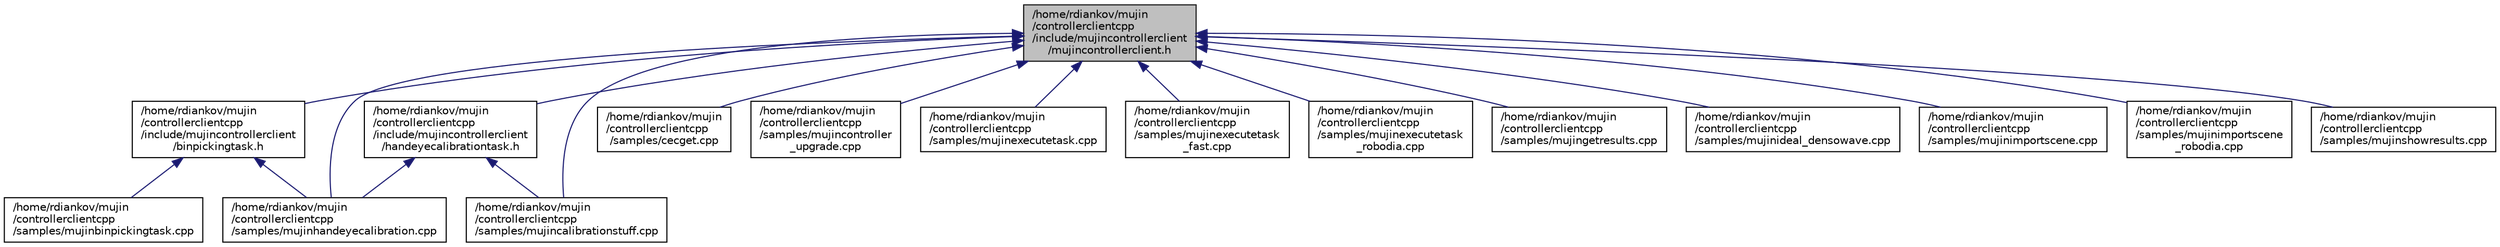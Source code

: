 digraph "/home/rdiankov/mujin/controllerclientcpp/include/mujincontrollerclient/mujincontrollerclient.h"
{
  bgcolor="transparent";
  edge [fontname="Helvetica",fontsize="10",labelfontname="Helvetica",labelfontsize="10"];
  node [fontname="Helvetica",fontsize="10",shape=record];
  Node1 [label="/home/rdiankov/mujin\l/controllerclientcpp\l/include/mujincontrollerclient\l/mujincontrollerclient.h",height=0.2,width=0.4,color="black", fillcolor="grey75", style="filled" fontcolor="black"];
  Node1 -> Node2 [dir="back",color="midnightblue",fontsize="10",style="solid",fontname="Helvetica"];
  Node2 [label="/home/rdiankov/mujin\l/controllerclientcpp\l/include/mujincontrollerclient\l/binpickingtask.h",height=0.2,width=0.4,color="black",URL="$binpickingtask_8h.html"];
  Node2 -> Node3 [dir="back",color="midnightblue",fontsize="10",style="solid",fontname="Helvetica"];
  Node3 [label="/home/rdiankov/mujin\l/controllerclientcpp\l/samples/mujinbinpickingtask.cpp",height=0.2,width=0.4,color="black",URL="$mujinbinpickingtask_8cpp.html"];
  Node2 -> Node4 [dir="back",color="midnightblue",fontsize="10",style="solid",fontname="Helvetica"];
  Node4 [label="/home/rdiankov/mujin\l/controllerclientcpp\l/samples/mujinhandeyecalibration.cpp",height=0.2,width=0.4,color="black",URL="$mujinhandeyecalibration_8cpp.html"];
  Node1 -> Node5 [dir="back",color="midnightblue",fontsize="10",style="solid",fontname="Helvetica"];
  Node5 [label="/home/rdiankov/mujin\l/controllerclientcpp\l/include/mujincontrollerclient\l/handeyecalibrationtask.h",height=0.2,width=0.4,color="black",URL="$handeyecalibrationtask_8h.html"];
  Node5 -> Node6 [dir="back",color="midnightblue",fontsize="10",style="solid",fontname="Helvetica"];
  Node6 [label="/home/rdiankov/mujin\l/controllerclientcpp\l/samples/mujincalibrationstuff.cpp",height=0.2,width=0.4,color="black",URL="$mujincalibrationstuff_8cpp.html"];
  Node5 -> Node4 [dir="back",color="midnightblue",fontsize="10",style="solid",fontname="Helvetica"];
  Node1 -> Node7 [dir="back",color="midnightblue",fontsize="10",style="solid",fontname="Helvetica"];
  Node7 [label="/home/rdiankov/mujin\l/controllerclientcpp\l/samples/cecget.cpp",height=0.2,width=0.4,color="black",URL="$cecget_8cpp.html"];
  Node1 -> Node6 [dir="back",color="midnightblue",fontsize="10",style="solid",fontname="Helvetica"];
  Node1 -> Node8 [dir="back",color="midnightblue",fontsize="10",style="solid",fontname="Helvetica"];
  Node8 [label="/home/rdiankov/mujin\l/controllerclientcpp\l/samples/mujincontroller\l_upgrade.cpp",height=0.2,width=0.4,color="black",URL="$mujincontroller__upgrade_8cpp.html"];
  Node1 -> Node9 [dir="back",color="midnightblue",fontsize="10",style="solid",fontname="Helvetica"];
  Node9 [label="/home/rdiankov/mujin\l/controllerclientcpp\l/samples/mujinexecutetask.cpp",height=0.2,width=0.4,color="black",URL="$mujinexecutetask_8cpp.html"];
  Node1 -> Node10 [dir="back",color="midnightblue",fontsize="10",style="solid",fontname="Helvetica"];
  Node10 [label="/home/rdiankov/mujin\l/controllerclientcpp\l/samples/mujinexecutetask\l_fast.cpp",height=0.2,width=0.4,color="black",URL="$mujinexecutetask__fast_8cpp.html"];
  Node1 -> Node11 [dir="back",color="midnightblue",fontsize="10",style="solid",fontname="Helvetica"];
  Node11 [label="/home/rdiankov/mujin\l/controllerclientcpp\l/samples/mujinexecutetask\l_robodia.cpp",height=0.2,width=0.4,color="black",URL="$mujinexecutetask__robodia_8cpp.html"];
  Node1 -> Node12 [dir="back",color="midnightblue",fontsize="10",style="solid",fontname="Helvetica"];
  Node12 [label="/home/rdiankov/mujin\l/controllerclientcpp\l/samples/mujingetresults.cpp",height=0.2,width=0.4,color="black",URL="$mujingetresults_8cpp.html"];
  Node1 -> Node4 [dir="back",color="midnightblue",fontsize="10",style="solid",fontname="Helvetica"];
  Node1 -> Node13 [dir="back",color="midnightblue",fontsize="10",style="solid",fontname="Helvetica"];
  Node13 [label="/home/rdiankov/mujin\l/controllerclientcpp\l/samples/mujinideal_densowave.cpp",height=0.2,width=0.4,color="black",URL="$mujinideal__densowave_8cpp.html"];
  Node1 -> Node14 [dir="back",color="midnightblue",fontsize="10",style="solid",fontname="Helvetica"];
  Node14 [label="/home/rdiankov/mujin\l/controllerclientcpp\l/samples/mujinimportscene.cpp",height=0.2,width=0.4,color="black",URL="$mujinimportscene_8cpp.html"];
  Node1 -> Node15 [dir="back",color="midnightblue",fontsize="10",style="solid",fontname="Helvetica"];
  Node15 [label="/home/rdiankov/mujin\l/controllerclientcpp\l/samples/mujinimportscene\l_robodia.cpp",height=0.2,width=0.4,color="black",URL="$mujinimportscene__robodia_8cpp.html"];
  Node1 -> Node16 [dir="back",color="midnightblue",fontsize="10",style="solid",fontname="Helvetica"];
  Node16 [label="/home/rdiankov/mujin\l/controllerclientcpp\l/samples/mujinshowresults.cpp",height=0.2,width=0.4,color="black",URL="$mujinshowresults_8cpp.html"];
}
